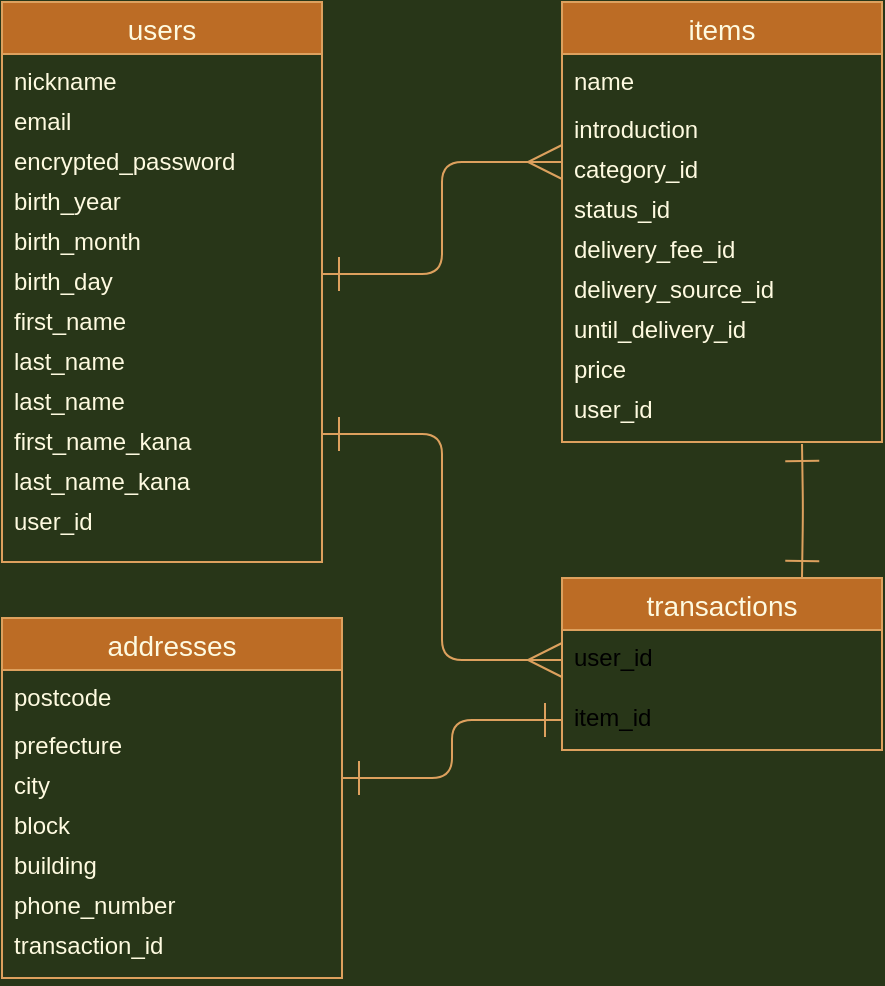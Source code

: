<mxfile>
    <diagram id="d-sRBzBZSAJRtO-9Hk5C" name="ページ1">
        <mxGraphModel dx="542" dy="556" grid="1" gridSize="10" guides="1" tooltips="1" connect="0" arrows="1" fold="1" page="1" pageScale="1" pageWidth="827" pageHeight="1169" background="#283618" math="0" shadow="0">
            <root>
                <mxCell id="0"/>
                <mxCell id="1" parent="0"/>
                <mxCell id="80" value="items" style="swimlane;fontStyle=0;childLayout=stackLayout;horizontal=1;startSize=26;horizontalStack=0;resizeParent=1;resizeParentMax=0;resizeLast=0;collapsible=1;marginBottom=0;align=center;fontSize=14;rounded=0;sketch=0;fontColor=#FEFAE0;strokeColor=#DDA15E;fillColor=#BC6C25;" parent="1" vertex="1">
                    <mxGeometry x="360" y="72" width="160" height="220" as="geometry"/>
                </mxCell>
                <mxCell id="81" value="name" style="text;strokeColor=none;fillColor=none;spacingLeft=4;spacingRight=4;overflow=hidden;rotatable=0;points=[[0,0.5],[1,0.5]];portConstraint=eastwest;fontSize=12;fontColor=#FEFAE0;" parent="80" vertex="1">
                    <mxGeometry y="26" width="160" height="24" as="geometry"/>
                </mxCell>
                <mxCell id="82" value="introduction" style="text;strokeColor=none;fillColor=none;spacingLeft=4;spacingRight=4;overflow=hidden;rotatable=0;points=[[0,0.5],[1,0.5]];portConstraint=eastwest;fontSize=12;fontColor=#FEFAE0;" parent="80" vertex="1">
                    <mxGeometry y="50" width="160" height="20" as="geometry"/>
                </mxCell>
                <mxCell id="130" value="category_id" style="text;strokeColor=none;fillColor=none;spacingLeft=4;spacingRight=4;overflow=hidden;rotatable=0;points=[[0,0.5],[1,0.5]];portConstraint=eastwest;fontSize=12;fontColor=#FEFAE0;" parent="80" vertex="1">
                    <mxGeometry y="70" width="160" height="20" as="geometry"/>
                </mxCell>
                <mxCell id="131" value="status_id" style="text;strokeColor=none;fillColor=none;spacingLeft=4;spacingRight=4;overflow=hidden;rotatable=0;points=[[0,0.5],[1,0.5]];portConstraint=eastwest;fontSize=12;fontColor=#FEFAE0;" parent="80" vertex="1">
                    <mxGeometry y="90" width="160" height="20" as="geometry"/>
                </mxCell>
                <mxCell id="132" value="delivery_fee_id" style="text;strokeColor=none;fillColor=none;spacingLeft=4;spacingRight=4;overflow=hidden;rotatable=0;points=[[0,0.5],[1,0.5]];portConstraint=eastwest;fontSize=12;fontColor=#FEFAE0;" parent="80" vertex="1">
                    <mxGeometry y="110" width="160" height="20" as="geometry"/>
                </mxCell>
                <mxCell id="133" value="delivery_source_id" style="text;strokeColor=none;fillColor=none;spacingLeft=4;spacingRight=4;overflow=hidden;rotatable=0;points=[[0,0.5],[1,0.5]];portConstraint=eastwest;fontSize=12;fontColor=#FEFAE0;" parent="80" vertex="1">
                    <mxGeometry y="130" width="160" height="20" as="geometry"/>
                </mxCell>
                <mxCell id="134" value="until_delivery_id" style="text;strokeColor=none;fillColor=none;spacingLeft=4;spacingRight=4;overflow=hidden;rotatable=0;points=[[0,0.5],[1,0.5]];portConstraint=eastwest;fontSize=12;fontColor=#FEFAE0;" parent="80" vertex="1">
                    <mxGeometry y="150" width="160" height="20" as="geometry"/>
                </mxCell>
                <mxCell id="135" value="price" style="text;strokeColor=none;fillColor=none;spacingLeft=4;spacingRight=4;overflow=hidden;rotatable=0;points=[[0,0.5],[1,0.5]];portConstraint=eastwest;fontSize=12;fontColor=#FEFAE0;" parent="80" vertex="1">
                    <mxGeometry y="170" width="160" height="20" as="geometry"/>
                </mxCell>
                <mxCell id="83" value="user_id" style="text;strokeColor=none;fillColor=none;spacingLeft=4;spacingRight=4;overflow=hidden;rotatable=0;points=[[0,0.5],[1,0.5]];portConstraint=eastwest;fontSize=12;fontColor=#FEFAE0;" parent="80" vertex="1">
                    <mxGeometry y="190" width="160" height="30" as="geometry"/>
                </mxCell>
                <mxCell id="84" value="users" style="swimlane;fontStyle=0;childLayout=stackLayout;horizontal=1;startSize=26;horizontalStack=0;resizeParent=1;resizeParentMax=0;resizeLast=0;collapsible=1;marginBottom=0;align=center;fontSize=14;rounded=0;sketch=0;fontColor=#FEFAE0;strokeColor=#DDA15E;fillColor=#BC6C25;" parent="1" vertex="1">
                    <mxGeometry x="80" y="72" width="160" height="280" as="geometry"/>
                </mxCell>
                <mxCell id="109" value="nickname" style="text;strokeColor=none;fillColor=none;spacingLeft=4;spacingRight=4;overflow=hidden;rotatable=0;points=[[0,0.5],[1,0.5]];portConstraint=eastwest;fontSize=12;fontColor=#FEFAE0;" parent="84" vertex="1">
                    <mxGeometry y="26" width="160" height="20" as="geometry"/>
                </mxCell>
                <mxCell id="110" value="email" style="text;strokeColor=none;fillColor=none;spacingLeft=4;spacingRight=4;overflow=hidden;rotatable=0;points=[[0,0.5],[1,0.5]];portConstraint=eastwest;fontSize=12;fontColor=#FEFAE0;" parent="84" vertex="1">
                    <mxGeometry y="46" width="160" height="20" as="geometry"/>
                </mxCell>
                <mxCell id="151" value="encrypted_password&#10;&#10;&#10;" style="text;strokeColor=none;fillColor=none;spacingLeft=4;spacingRight=4;overflow=hidden;rotatable=0;points=[[0,0.5],[1,0.5]];portConstraint=eastwest;fontSize=12;fontColor=#FEFAE0;" vertex="1" parent="84">
                    <mxGeometry y="66" width="160" height="20" as="geometry"/>
                </mxCell>
                <mxCell id="152" value="birth_year&#10;&#10;" style="text;strokeColor=none;fillColor=none;spacingLeft=4;spacingRight=4;overflow=hidden;rotatable=0;points=[[0,0.5],[1,0.5]];portConstraint=eastwest;fontSize=12;fontColor=#FEFAE0;" vertex="1" parent="84">
                    <mxGeometry y="86" width="160" height="20" as="geometry"/>
                </mxCell>
                <mxCell id="153" value="birth_month" style="text;strokeColor=none;fillColor=none;spacingLeft=4;spacingRight=4;overflow=hidden;rotatable=0;points=[[0,0.5],[1,0.5]];portConstraint=eastwest;fontSize=12;fontColor=#FEFAE0;" vertex="1" parent="84">
                    <mxGeometry y="106" width="160" height="20" as="geometry"/>
                </mxCell>
                <mxCell id="154" value="birth_day" style="text;strokeColor=none;fillColor=none;spacingLeft=4;spacingRight=4;overflow=hidden;rotatable=0;points=[[0,0.5],[1,0.5]];portConstraint=eastwest;fontSize=12;fontColor=#FEFAE0;" vertex="1" parent="84">
                    <mxGeometry y="126" width="160" height="20" as="geometry"/>
                </mxCell>
                <mxCell id="155" value="first_name" style="text;strokeColor=none;fillColor=none;spacingLeft=4;spacingRight=4;overflow=hidden;rotatable=0;points=[[0,0.5],[1,0.5]];portConstraint=eastwest;fontSize=12;fontColor=#FEFAE0;" vertex="1" parent="84">
                    <mxGeometry y="146" width="160" height="20" as="geometry"/>
                </mxCell>
                <mxCell id="156" value="last_name" style="text;strokeColor=none;fillColor=none;spacingLeft=4;spacingRight=4;overflow=hidden;rotatable=0;points=[[0,0.5],[1,0.5]];portConstraint=eastwest;fontSize=12;fontColor=#FEFAE0;" vertex="1" parent="84">
                    <mxGeometry y="166" width="160" height="20" as="geometry"/>
                </mxCell>
                <mxCell id="157" value="last_name" style="text;strokeColor=none;fillColor=none;spacingLeft=4;spacingRight=4;overflow=hidden;rotatable=0;points=[[0,0.5],[1,0.5]];portConstraint=eastwest;fontSize=12;fontColor=#FEFAE0;" vertex="1" parent="84">
                    <mxGeometry y="186" width="160" height="20" as="geometry"/>
                </mxCell>
                <mxCell id="159" value="first_name_kana" style="text;strokeColor=none;fillColor=none;spacingLeft=4;spacingRight=4;overflow=hidden;rotatable=0;points=[[0,0.5],[1,0.5]];portConstraint=eastwest;fontSize=12;fontColor=#FEFAE0;" vertex="1" parent="84">
                    <mxGeometry y="206" width="160" height="20" as="geometry"/>
                </mxCell>
                <mxCell id="158" value="last_name_kana" style="text;strokeColor=none;fillColor=none;spacingLeft=4;spacingRight=4;overflow=hidden;rotatable=0;points=[[0,0.5],[1,0.5]];portConstraint=eastwest;fontSize=12;fontColor=#FEFAE0;" vertex="1" parent="84">
                    <mxGeometry y="226" width="160" height="20" as="geometry"/>
                </mxCell>
                <mxCell id="85" value="user_id" style="text;strokeColor=none;fillColor=none;spacingLeft=4;spacingRight=4;overflow=hidden;rotatable=0;points=[[0,0.5],[1,0.5]];portConstraint=eastwest;fontSize=12;fontColor=#FEFAE0;" parent="84" vertex="1">
                    <mxGeometry y="246" width="160" height="34" as="geometry"/>
                </mxCell>
                <mxCell id="118" value="addresses" style="swimlane;fontStyle=0;childLayout=stackLayout;horizontal=1;startSize=26;horizontalStack=0;resizeParent=1;resizeParentMax=0;resizeLast=0;collapsible=1;marginBottom=0;align=center;fontSize=14;rounded=0;sketch=0;fontColor=#FEFAE0;strokeColor=#DDA15E;fillColor=#BC6C25;" parent="1" vertex="1">
                    <mxGeometry x="80" y="380" width="170" height="180" as="geometry"/>
                </mxCell>
                <mxCell id="119" value="postcode" style="text;strokeColor=none;fillColor=none;spacingLeft=4;spacingRight=4;overflow=hidden;rotatable=0;points=[[0,0.5],[1,0.5]];portConstraint=eastwest;fontSize=12;fontColor=#FEFAE0;" parent="118" vertex="1">
                    <mxGeometry y="26" width="170" height="24" as="geometry"/>
                </mxCell>
                <mxCell id="120" value="prefecture" style="text;strokeColor=none;fillColor=none;spacingLeft=4;spacingRight=4;overflow=hidden;rotatable=0;points=[[0,0.5],[1,0.5]];portConstraint=eastwest;fontSize=12;fontColor=#FEFAE0;" parent="118" vertex="1">
                    <mxGeometry y="50" width="170" height="20" as="geometry"/>
                </mxCell>
                <mxCell id="121" value="city" style="text;strokeColor=none;fillColor=none;spacingLeft=4;spacingRight=4;overflow=hidden;rotatable=0;points=[[0,0.5],[1,0.5]];portConstraint=eastwest;fontSize=12;fontColor=#FEFAE0;" parent="118" vertex="1">
                    <mxGeometry y="70" width="170" height="20" as="geometry"/>
                </mxCell>
                <mxCell id="138" value="block" style="text;strokeColor=none;fillColor=none;spacingLeft=4;spacingRight=4;overflow=hidden;rotatable=0;points=[[0,0.5],[1,0.5]];portConstraint=eastwest;fontSize=12;fontColor=#FEFAE0;" parent="118" vertex="1">
                    <mxGeometry y="90" width="170" height="20" as="geometry"/>
                </mxCell>
                <mxCell id="139" value="building" style="text;strokeColor=none;fillColor=none;spacingLeft=4;spacingRight=4;overflow=hidden;rotatable=0;points=[[0,0.5],[1,0.5]];portConstraint=eastwest;fontSize=12;fontColor=#FEFAE0;" parent="118" vertex="1">
                    <mxGeometry y="110" width="170" height="20" as="geometry"/>
                </mxCell>
                <mxCell id="140" value="phone_number" style="text;strokeColor=none;fillColor=none;spacingLeft=4;spacingRight=4;overflow=hidden;rotatable=0;points=[[0,0.5],[1,0.5]];portConstraint=eastwest;fontSize=12;fontColor=#FEFAE0;" parent="118" vertex="1">
                    <mxGeometry y="130" width="170" height="20" as="geometry"/>
                </mxCell>
                <mxCell id="141" value="transaction_id" style="text;strokeColor=none;fillColor=none;spacingLeft=4;spacingRight=4;overflow=hidden;rotatable=0;points=[[0,0.5],[1,0.5]];portConstraint=eastwest;fontSize=12;fontColor=#FEFAE0;" parent="118" vertex="1">
                    <mxGeometry y="150" width="170" height="30" as="geometry"/>
                </mxCell>
                <mxCell id="169" style="edgeStyle=orthogonalEdgeStyle;curved=0;rounded=1;sketch=0;orthogonalLoop=1;jettySize=auto;html=1;exitX=0.75;exitY=0;exitDx=0;exitDy=0;entryX=0.75;entryY=1.033;entryDx=0;entryDy=0;entryPerimeter=0;fontSize=12;fontColor=#FEFAE0;startArrow=ERone;startFill=0;endArrow=ERone;endFill=0;startSize=15;endSize=15;strokeColor=#DDA15E;fillColor=#BC6C25;" edge="1" parent="1" target="83">
                    <mxGeometry relative="1" as="geometry">
                        <mxPoint x="480" y="360" as="sourcePoint"/>
                    </mxGeometry>
                </mxCell>
                <mxCell id="165" style="edgeStyle=orthogonalEdgeStyle;curved=0;rounded=1;sketch=0;orthogonalLoop=1;jettySize=auto;html=1;exitX=1;exitY=0.5;exitDx=0;exitDy=0;entryX=0;entryY=0.5;entryDx=0;entryDy=0;fontSize=12;fontColor=#FEFAE0;startArrow=ERone;startFill=0;endArrow=ERmany;endFill=0;strokeColor=#DDA15E;fillColor=#BC6C25;endSize=15;startSize=15;" edge="1" parent="1" source="159" target="172">
                    <mxGeometry relative="1" as="geometry">
                        <mxPoint x="360" y="410" as="targetPoint"/>
                    </mxGeometry>
                </mxCell>
                <mxCell id="167" style="edgeStyle=orthogonalEdgeStyle;curved=0;rounded=1;sketch=0;orthogonalLoop=1;jettySize=auto;html=1;exitX=1;exitY=0.5;exitDx=0;exitDy=0;entryX=0;entryY=0.5;entryDx=0;entryDy=0;fontSize=12;fontColor=#FEFAE0;startArrow=ERone;startFill=0;endArrow=ERmany;endFill=0;strokeColor=#DDA15E;fillColor=#BC6C25;startSize=15;endSize=15;" edge="1" parent="1" source="154" target="130">
                    <mxGeometry relative="1" as="geometry"/>
                </mxCell>
                <mxCell id="171" value="transactions" style="swimlane;fontStyle=0;childLayout=stackLayout;horizontal=1;startSize=26;horizontalStack=0;resizeParent=1;resizeParentMax=0;resizeLast=0;collapsible=1;marginBottom=0;align=center;fontSize=14;rounded=0;sketch=0;fontColor=#FEFAE0;strokeColor=#DDA15E;fillColor=#BC6C25;" vertex="1" parent="1">
                    <mxGeometry x="360" y="360" width="160" height="86" as="geometry"/>
                </mxCell>
                <mxCell id="172" value="user_id" style="text;strokeColor=none;fillColor=none;spacingLeft=4;spacingRight=4;overflow=hidden;rotatable=0;points=[[0,0.5],[1,0.5]];portConstraint=eastwest;fontSize=12;" vertex="1" parent="171">
                    <mxGeometry y="26" width="160" height="30" as="geometry"/>
                </mxCell>
                <mxCell id="173" value="item_id" style="text;strokeColor=none;fillColor=none;spacingLeft=4;spacingRight=4;overflow=hidden;rotatable=0;points=[[0,0.5],[1,0.5]];portConstraint=eastwest;fontSize=12;" vertex="1" parent="171">
                    <mxGeometry y="56" width="160" height="30" as="geometry"/>
                </mxCell>
                <mxCell id="175" style="edgeStyle=orthogonalEdgeStyle;curved=0;rounded=1;sketch=0;orthogonalLoop=1;jettySize=auto;html=1;exitX=1;exitY=0.5;exitDx=0;exitDy=0;fontSize=12;fontColor=#FEFAE0;startArrow=ERone;startFill=0;endArrow=ERone;endFill=0;startSize=15;endSize=15;strokeColor=#DDA15E;fillColor=#BC6C25;" edge="1" parent="1" source="121" target="173">
                    <mxGeometry relative="1" as="geometry">
                        <mxPoint x="350" y="461" as="targetPoint"/>
                    </mxGeometry>
                </mxCell>
            </root>
        </mxGraphModel>
    </diagram>
</mxfile>